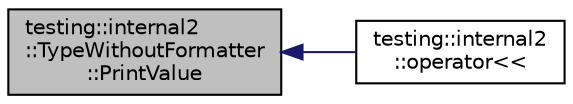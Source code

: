 digraph "testing::internal2::TypeWithoutFormatter::PrintValue"
{
  edge [fontname="Helvetica",fontsize="10",labelfontname="Helvetica",labelfontsize="10"];
  node [fontname="Helvetica",fontsize="10",shape=record];
  rankdir="LR";
  Node2 [label="testing::internal2\l::TypeWithoutFormatter\l::PrintValue",height=0.2,width=0.4,color="black", fillcolor="grey75", style="filled", fontcolor="black"];
  Node2 -> Node3 [dir="back",color="midnightblue",fontsize="10",style="solid",fontname="Helvetica"];
  Node3 [label="testing::internal2\l::operator\<\<",height=0.2,width=0.4,color="black", fillcolor="white", style="filled",URL="$da/df7/namespacetesting_1_1internal2.html#a07dbe129beb8952074f04b599dfce39b"];
}
